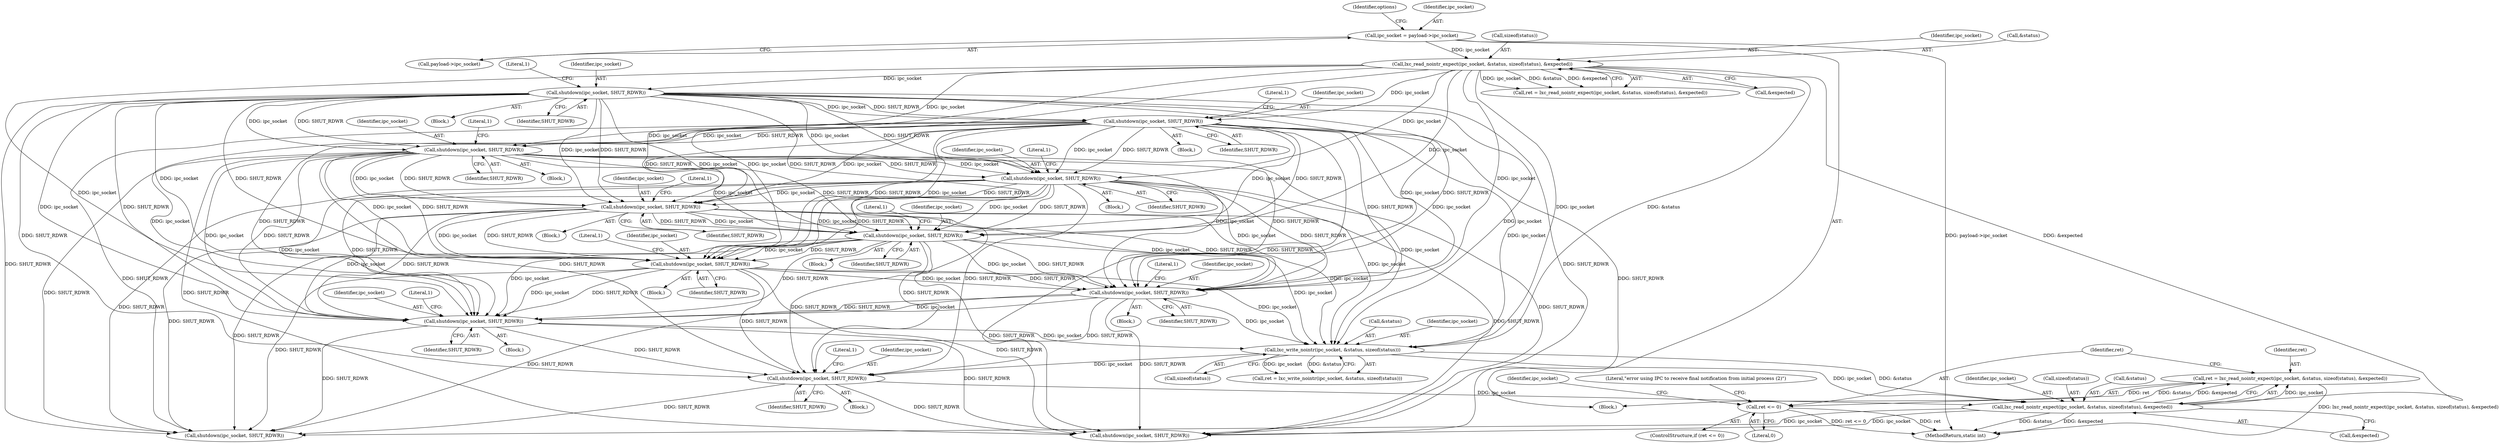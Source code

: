digraph "0_lxc_5c3fcae78b63ac9dd56e36075903921bd9461f9e@API" {
"1000468" [label="(Call,ret = lxc_read_nointr_expect(ipc_socket, &status, sizeof(status), &expected))"];
"1000470" [label="(Call,lxc_read_nointr_expect(ipc_socket, &status, sizeof(status), &expected))"];
"1000441" [label="(Call,lxc_write_nointr(ipc_socket, &status, sizeof(status)))"];
"1000293" [label="(Call,shutdown(ipc_socket, SHUT_RDWR))"];
"1000268" [label="(Call,shutdown(ipc_socket, SHUT_RDWR))"];
"1000175" [label="(Call,shutdown(ipc_socket, SHUT_RDWR))"];
"1000160" [label="(Call,lxc_read_nointr_expect(ipc_socket, &status, sizeof(status), &expected))"];
"1000126" [label="(Call,ipc_socket = payload->ipc_socket)"];
"1000244" [label="(Call,shutdown(ipc_socket, SHUT_RDWR))"];
"1000203" [label="(Call,shutdown(ipc_socket, SHUT_RDWR))"];
"1000408" [label="(Call,shutdown(ipc_socket, SHUT_RDWR))"];
"1000381" [label="(Call,shutdown(ipc_socket, SHUT_RDWR))"];
"1000361" [label="(Call,shutdown(ipc_socket, SHUT_RDWR))"];
"1000430" [label="(Call,shutdown(ipc_socket, SHUT_RDWR))"];
"1000455" [label="(Call,shutdown(ipc_socket, SHUT_RDWR))"];
"1000479" [label="(Call,ret <= 0)"];
"1000443" [label="(Call,&status)"];
"1000441" [label="(Call,lxc_write_nointr(ipc_socket, &status, sizeof(status)))"];
"1000491" [label="(Call,shutdown(ipc_socket, SHUT_RDWR))"];
"1000457" [label="(Identifier,SHUT_RDWR)"];
"1000386" [label="(Literal,1)"];
"1000269" [label="(Identifier,ipc_socket)"];
"1000118" [label="(Block,)"];
"1000481" [label="(Literal,0)"];
"1000175" [label="(Call,shutdown(ipc_socket, SHUT_RDWR))"];
"1000246" [label="(Identifier,SHUT_RDWR)"];
"1000158" [label="(Call,ret = lxc_read_nointr_expect(ipc_socket, &status, sizeof(status), &expected))"];
"1000161" [label="(Identifier,ipc_socket)"];
"1000711" [label="(MethodReturn,static int)"];
"1000478" [label="(ControlStructure,if (ret <= 0))"];
"1000484" [label="(Literal,\"error using IPC to receive final notification from initial process (2)\")"];
"1000468" [label="(Call,ret = lxc_read_nointr_expect(ipc_socket, &status, sizeof(status), &expected))"];
"1000293" [label="(Call,shutdown(ipc_socket, SHUT_RDWR))"];
"1000265" [label="(Block,)"];
"1000202" [label="(Block,)"];
"1000295" [label="(Identifier,SHUT_RDWR)"];
"1000381" [label="(Call,shutdown(ipc_socket, SHUT_RDWR))"];
"1000455" [label="(Call,shutdown(ipc_socket, SHUT_RDWR))"];
"1000160" [label="(Call,lxc_read_nointr_expect(ipc_socket, &status, sizeof(status), &expected))"];
"1000294" [label="(Identifier,ipc_socket)"];
"1000268" [label="(Call,shutdown(ipc_socket, SHUT_RDWR))"];
"1000245" [label="(Identifier,ipc_socket)"];
"1000208" [label="(Literal,1)"];
"1000298" [label="(Literal,1)"];
"1000408" [label="(Call,shutdown(ipc_socket, SHUT_RDWR))"];
"1000432" [label="(Identifier,SHUT_RDWR)"];
"1000479" [label="(Call,ret <= 0)"];
"1000244" [label="(Call,shutdown(ipc_socket, SHUT_RDWR))"];
"1000172" [label="(Block,)"];
"1000203" [label="(Call,shutdown(ipc_socket, SHUT_RDWR))"];
"1000162" [label="(Call,&status)"];
"1000460" [label="(Literal,1)"];
"1000358" [label="(Block,)"];
"1000366" [label="(Literal,1)"];
"1000431" [label="(Identifier,ipc_socket)"];
"1000363" [label="(Identifier,SHUT_RDWR)"];
"1000273" [label="(Literal,1)"];
"1000180" [label="(Literal,1)"];
"1000435" [label="(Literal,1)"];
"1000427" [label="(Block,)"];
"1000480" [label="(Identifier,ret)"];
"1000413" [label="(Literal,1)"];
"1000270" [label="(Identifier,SHUT_RDWR)"];
"1000241" [label="(Block,)"];
"1000126" [label="(Call,ipc_socket = payload->ipc_socket)"];
"1000469" [label="(Identifier,ret)"];
"1000442" [label="(Identifier,ipc_socket)"];
"1000176" [label="(Identifier,ipc_socket)"];
"1000471" [label="(Identifier,ipc_socket)"];
"1000410" [label="(Identifier,SHUT_RDWR)"];
"1000470" [label="(Call,lxc_read_nointr_expect(ipc_socket, &status, sizeof(status), &expected))"];
"1000378" [label="(Block,)"];
"1000166" [label="(Call,&expected)"];
"1000382" [label="(Identifier,ipc_socket)"];
"1000128" [label="(Call,payload->ipc_socket)"];
"1000362" [label="(Identifier,ipc_socket)"];
"1000474" [label="(Call,sizeof(status))"];
"1000485" [label="(Call,shutdown(ipc_socket, SHUT_RDWR))"];
"1000383" [label="(Identifier,SHUT_RDWR)"];
"1000133" [label="(Identifier,options)"];
"1000456" [label="(Identifier,ipc_socket)"];
"1000430" [label="(Call,shutdown(ipc_socket, SHUT_RDWR))"];
"1000472" [label="(Call,&status)"];
"1000177" [label="(Identifier,SHUT_RDWR)"];
"1000405" [label="(Block,)"];
"1000361" [label="(Call,shutdown(ipc_socket, SHUT_RDWR))"];
"1000164" [label="(Call,sizeof(status))"];
"1000127" [label="(Identifier,ipc_socket)"];
"1000205" [label="(Identifier,SHUT_RDWR)"];
"1000204" [label="(Identifier,ipc_socket)"];
"1000492" [label="(Identifier,ipc_socket)"];
"1000452" [label="(Block,)"];
"1000476" [label="(Call,&expected)"];
"1000409" [label="(Identifier,ipc_socket)"];
"1000290" [label="(Block,)"];
"1000249" [label="(Literal,1)"];
"1000445" [label="(Call,sizeof(status))"];
"1000439" [label="(Call,ret = lxc_write_nointr(ipc_socket, &status, sizeof(status)))"];
"1000468" -> "1000118"  [label="AST: "];
"1000468" -> "1000470"  [label="CFG: "];
"1000469" -> "1000468"  [label="AST: "];
"1000470" -> "1000468"  [label="AST: "];
"1000480" -> "1000468"  [label="CFG: "];
"1000468" -> "1000711"  [label="DDG: lxc_read_nointr_expect(ipc_socket, &status, sizeof(status), &expected)"];
"1000470" -> "1000468"  [label="DDG: ipc_socket"];
"1000470" -> "1000468"  [label="DDG: &status"];
"1000470" -> "1000468"  [label="DDG: &expected"];
"1000468" -> "1000479"  [label="DDG: ret"];
"1000470" -> "1000476"  [label="CFG: "];
"1000471" -> "1000470"  [label="AST: "];
"1000472" -> "1000470"  [label="AST: "];
"1000474" -> "1000470"  [label="AST: "];
"1000476" -> "1000470"  [label="AST: "];
"1000470" -> "1000711"  [label="DDG: &status"];
"1000470" -> "1000711"  [label="DDG: &expected"];
"1000441" -> "1000470"  [label="DDG: ipc_socket"];
"1000441" -> "1000470"  [label="DDG: &status"];
"1000455" -> "1000470"  [label="DDG: ipc_socket"];
"1000160" -> "1000470"  [label="DDG: &expected"];
"1000470" -> "1000485"  [label="DDG: ipc_socket"];
"1000470" -> "1000491"  [label="DDG: ipc_socket"];
"1000441" -> "1000439"  [label="AST: "];
"1000441" -> "1000445"  [label="CFG: "];
"1000442" -> "1000441"  [label="AST: "];
"1000443" -> "1000441"  [label="AST: "];
"1000445" -> "1000441"  [label="AST: "];
"1000439" -> "1000441"  [label="CFG: "];
"1000441" -> "1000439"  [label="DDG: ipc_socket"];
"1000441" -> "1000439"  [label="DDG: &status"];
"1000293" -> "1000441"  [label="DDG: ipc_socket"];
"1000408" -> "1000441"  [label="DDG: ipc_socket"];
"1000268" -> "1000441"  [label="DDG: ipc_socket"];
"1000175" -> "1000441"  [label="DDG: ipc_socket"];
"1000430" -> "1000441"  [label="DDG: ipc_socket"];
"1000381" -> "1000441"  [label="DDG: ipc_socket"];
"1000361" -> "1000441"  [label="DDG: ipc_socket"];
"1000244" -> "1000441"  [label="DDG: ipc_socket"];
"1000160" -> "1000441"  [label="DDG: ipc_socket"];
"1000160" -> "1000441"  [label="DDG: &status"];
"1000203" -> "1000441"  [label="DDG: ipc_socket"];
"1000441" -> "1000455"  [label="DDG: ipc_socket"];
"1000293" -> "1000290"  [label="AST: "];
"1000293" -> "1000295"  [label="CFG: "];
"1000294" -> "1000293"  [label="AST: "];
"1000295" -> "1000293"  [label="AST: "];
"1000298" -> "1000293"  [label="CFG: "];
"1000268" -> "1000293"  [label="DDG: ipc_socket"];
"1000268" -> "1000293"  [label="DDG: SHUT_RDWR"];
"1000175" -> "1000293"  [label="DDG: ipc_socket"];
"1000175" -> "1000293"  [label="DDG: SHUT_RDWR"];
"1000244" -> "1000293"  [label="DDG: ipc_socket"];
"1000244" -> "1000293"  [label="DDG: SHUT_RDWR"];
"1000160" -> "1000293"  [label="DDG: ipc_socket"];
"1000203" -> "1000293"  [label="DDG: ipc_socket"];
"1000203" -> "1000293"  [label="DDG: SHUT_RDWR"];
"1000293" -> "1000361"  [label="DDG: ipc_socket"];
"1000293" -> "1000361"  [label="DDG: SHUT_RDWR"];
"1000293" -> "1000381"  [label="DDG: ipc_socket"];
"1000293" -> "1000381"  [label="DDG: SHUT_RDWR"];
"1000293" -> "1000408"  [label="DDG: ipc_socket"];
"1000293" -> "1000408"  [label="DDG: SHUT_RDWR"];
"1000293" -> "1000430"  [label="DDG: ipc_socket"];
"1000293" -> "1000430"  [label="DDG: SHUT_RDWR"];
"1000293" -> "1000455"  [label="DDG: SHUT_RDWR"];
"1000293" -> "1000485"  [label="DDG: SHUT_RDWR"];
"1000293" -> "1000491"  [label="DDG: SHUT_RDWR"];
"1000268" -> "1000265"  [label="AST: "];
"1000268" -> "1000270"  [label="CFG: "];
"1000269" -> "1000268"  [label="AST: "];
"1000270" -> "1000268"  [label="AST: "];
"1000273" -> "1000268"  [label="CFG: "];
"1000175" -> "1000268"  [label="DDG: ipc_socket"];
"1000175" -> "1000268"  [label="DDG: SHUT_RDWR"];
"1000244" -> "1000268"  [label="DDG: ipc_socket"];
"1000244" -> "1000268"  [label="DDG: SHUT_RDWR"];
"1000160" -> "1000268"  [label="DDG: ipc_socket"];
"1000203" -> "1000268"  [label="DDG: ipc_socket"];
"1000203" -> "1000268"  [label="DDG: SHUT_RDWR"];
"1000268" -> "1000361"  [label="DDG: ipc_socket"];
"1000268" -> "1000361"  [label="DDG: SHUT_RDWR"];
"1000268" -> "1000381"  [label="DDG: ipc_socket"];
"1000268" -> "1000381"  [label="DDG: SHUT_RDWR"];
"1000268" -> "1000408"  [label="DDG: ipc_socket"];
"1000268" -> "1000408"  [label="DDG: SHUT_RDWR"];
"1000268" -> "1000430"  [label="DDG: ipc_socket"];
"1000268" -> "1000430"  [label="DDG: SHUT_RDWR"];
"1000268" -> "1000455"  [label="DDG: SHUT_RDWR"];
"1000268" -> "1000485"  [label="DDG: SHUT_RDWR"];
"1000268" -> "1000491"  [label="DDG: SHUT_RDWR"];
"1000175" -> "1000172"  [label="AST: "];
"1000175" -> "1000177"  [label="CFG: "];
"1000176" -> "1000175"  [label="AST: "];
"1000177" -> "1000175"  [label="AST: "];
"1000180" -> "1000175"  [label="CFG: "];
"1000160" -> "1000175"  [label="DDG: ipc_socket"];
"1000175" -> "1000203"  [label="DDG: ipc_socket"];
"1000175" -> "1000203"  [label="DDG: SHUT_RDWR"];
"1000175" -> "1000244"  [label="DDG: ipc_socket"];
"1000175" -> "1000244"  [label="DDG: SHUT_RDWR"];
"1000175" -> "1000361"  [label="DDG: ipc_socket"];
"1000175" -> "1000361"  [label="DDG: SHUT_RDWR"];
"1000175" -> "1000381"  [label="DDG: ipc_socket"];
"1000175" -> "1000381"  [label="DDG: SHUT_RDWR"];
"1000175" -> "1000408"  [label="DDG: ipc_socket"];
"1000175" -> "1000408"  [label="DDG: SHUT_RDWR"];
"1000175" -> "1000430"  [label="DDG: ipc_socket"];
"1000175" -> "1000430"  [label="DDG: SHUT_RDWR"];
"1000175" -> "1000455"  [label="DDG: SHUT_RDWR"];
"1000175" -> "1000485"  [label="DDG: SHUT_RDWR"];
"1000175" -> "1000491"  [label="DDG: SHUT_RDWR"];
"1000160" -> "1000158"  [label="AST: "];
"1000160" -> "1000166"  [label="CFG: "];
"1000161" -> "1000160"  [label="AST: "];
"1000162" -> "1000160"  [label="AST: "];
"1000164" -> "1000160"  [label="AST: "];
"1000166" -> "1000160"  [label="AST: "];
"1000158" -> "1000160"  [label="CFG: "];
"1000160" -> "1000158"  [label="DDG: ipc_socket"];
"1000160" -> "1000158"  [label="DDG: &status"];
"1000160" -> "1000158"  [label="DDG: &expected"];
"1000126" -> "1000160"  [label="DDG: ipc_socket"];
"1000160" -> "1000203"  [label="DDG: ipc_socket"];
"1000160" -> "1000244"  [label="DDG: ipc_socket"];
"1000160" -> "1000361"  [label="DDG: ipc_socket"];
"1000160" -> "1000381"  [label="DDG: ipc_socket"];
"1000160" -> "1000408"  [label="DDG: ipc_socket"];
"1000160" -> "1000430"  [label="DDG: ipc_socket"];
"1000126" -> "1000118"  [label="AST: "];
"1000126" -> "1000128"  [label="CFG: "];
"1000127" -> "1000126"  [label="AST: "];
"1000128" -> "1000126"  [label="AST: "];
"1000133" -> "1000126"  [label="CFG: "];
"1000126" -> "1000711"  [label="DDG: payload->ipc_socket"];
"1000244" -> "1000241"  [label="AST: "];
"1000244" -> "1000246"  [label="CFG: "];
"1000245" -> "1000244"  [label="AST: "];
"1000246" -> "1000244"  [label="AST: "];
"1000249" -> "1000244"  [label="CFG: "];
"1000203" -> "1000244"  [label="DDG: ipc_socket"];
"1000203" -> "1000244"  [label="DDG: SHUT_RDWR"];
"1000244" -> "1000361"  [label="DDG: ipc_socket"];
"1000244" -> "1000361"  [label="DDG: SHUT_RDWR"];
"1000244" -> "1000381"  [label="DDG: ipc_socket"];
"1000244" -> "1000381"  [label="DDG: SHUT_RDWR"];
"1000244" -> "1000408"  [label="DDG: ipc_socket"];
"1000244" -> "1000408"  [label="DDG: SHUT_RDWR"];
"1000244" -> "1000430"  [label="DDG: ipc_socket"];
"1000244" -> "1000430"  [label="DDG: SHUT_RDWR"];
"1000244" -> "1000455"  [label="DDG: SHUT_RDWR"];
"1000244" -> "1000485"  [label="DDG: SHUT_RDWR"];
"1000244" -> "1000491"  [label="DDG: SHUT_RDWR"];
"1000203" -> "1000202"  [label="AST: "];
"1000203" -> "1000205"  [label="CFG: "];
"1000204" -> "1000203"  [label="AST: "];
"1000205" -> "1000203"  [label="AST: "];
"1000208" -> "1000203"  [label="CFG: "];
"1000203" -> "1000361"  [label="DDG: ipc_socket"];
"1000203" -> "1000361"  [label="DDG: SHUT_RDWR"];
"1000203" -> "1000381"  [label="DDG: ipc_socket"];
"1000203" -> "1000381"  [label="DDG: SHUT_RDWR"];
"1000203" -> "1000408"  [label="DDG: ipc_socket"];
"1000203" -> "1000408"  [label="DDG: SHUT_RDWR"];
"1000203" -> "1000430"  [label="DDG: ipc_socket"];
"1000203" -> "1000430"  [label="DDG: SHUT_RDWR"];
"1000203" -> "1000455"  [label="DDG: SHUT_RDWR"];
"1000203" -> "1000485"  [label="DDG: SHUT_RDWR"];
"1000203" -> "1000491"  [label="DDG: SHUT_RDWR"];
"1000408" -> "1000405"  [label="AST: "];
"1000408" -> "1000410"  [label="CFG: "];
"1000409" -> "1000408"  [label="AST: "];
"1000410" -> "1000408"  [label="AST: "];
"1000413" -> "1000408"  [label="CFG: "];
"1000381" -> "1000408"  [label="DDG: ipc_socket"];
"1000381" -> "1000408"  [label="DDG: SHUT_RDWR"];
"1000361" -> "1000408"  [label="DDG: ipc_socket"];
"1000361" -> "1000408"  [label="DDG: SHUT_RDWR"];
"1000408" -> "1000430"  [label="DDG: ipc_socket"];
"1000408" -> "1000430"  [label="DDG: SHUT_RDWR"];
"1000408" -> "1000455"  [label="DDG: SHUT_RDWR"];
"1000408" -> "1000485"  [label="DDG: SHUT_RDWR"];
"1000408" -> "1000491"  [label="DDG: SHUT_RDWR"];
"1000381" -> "1000378"  [label="AST: "];
"1000381" -> "1000383"  [label="CFG: "];
"1000382" -> "1000381"  [label="AST: "];
"1000383" -> "1000381"  [label="AST: "];
"1000386" -> "1000381"  [label="CFG: "];
"1000361" -> "1000381"  [label="DDG: ipc_socket"];
"1000361" -> "1000381"  [label="DDG: SHUT_RDWR"];
"1000381" -> "1000430"  [label="DDG: ipc_socket"];
"1000381" -> "1000430"  [label="DDG: SHUT_RDWR"];
"1000381" -> "1000455"  [label="DDG: SHUT_RDWR"];
"1000381" -> "1000485"  [label="DDG: SHUT_RDWR"];
"1000381" -> "1000491"  [label="DDG: SHUT_RDWR"];
"1000361" -> "1000358"  [label="AST: "];
"1000361" -> "1000363"  [label="CFG: "];
"1000362" -> "1000361"  [label="AST: "];
"1000363" -> "1000361"  [label="AST: "];
"1000366" -> "1000361"  [label="CFG: "];
"1000361" -> "1000430"  [label="DDG: ipc_socket"];
"1000361" -> "1000430"  [label="DDG: SHUT_RDWR"];
"1000361" -> "1000455"  [label="DDG: SHUT_RDWR"];
"1000361" -> "1000485"  [label="DDG: SHUT_RDWR"];
"1000361" -> "1000491"  [label="DDG: SHUT_RDWR"];
"1000430" -> "1000427"  [label="AST: "];
"1000430" -> "1000432"  [label="CFG: "];
"1000431" -> "1000430"  [label="AST: "];
"1000432" -> "1000430"  [label="AST: "];
"1000435" -> "1000430"  [label="CFG: "];
"1000430" -> "1000455"  [label="DDG: SHUT_RDWR"];
"1000430" -> "1000485"  [label="DDG: SHUT_RDWR"];
"1000430" -> "1000491"  [label="DDG: SHUT_RDWR"];
"1000455" -> "1000452"  [label="AST: "];
"1000455" -> "1000457"  [label="CFG: "];
"1000456" -> "1000455"  [label="AST: "];
"1000457" -> "1000455"  [label="AST: "];
"1000460" -> "1000455"  [label="CFG: "];
"1000455" -> "1000485"  [label="DDG: SHUT_RDWR"];
"1000455" -> "1000491"  [label="DDG: SHUT_RDWR"];
"1000479" -> "1000478"  [label="AST: "];
"1000479" -> "1000481"  [label="CFG: "];
"1000480" -> "1000479"  [label="AST: "];
"1000481" -> "1000479"  [label="AST: "];
"1000484" -> "1000479"  [label="CFG: "];
"1000492" -> "1000479"  [label="CFG: "];
"1000479" -> "1000711"  [label="DDG: ret <= 0"];
"1000479" -> "1000711"  [label="DDG: ret"];
}
